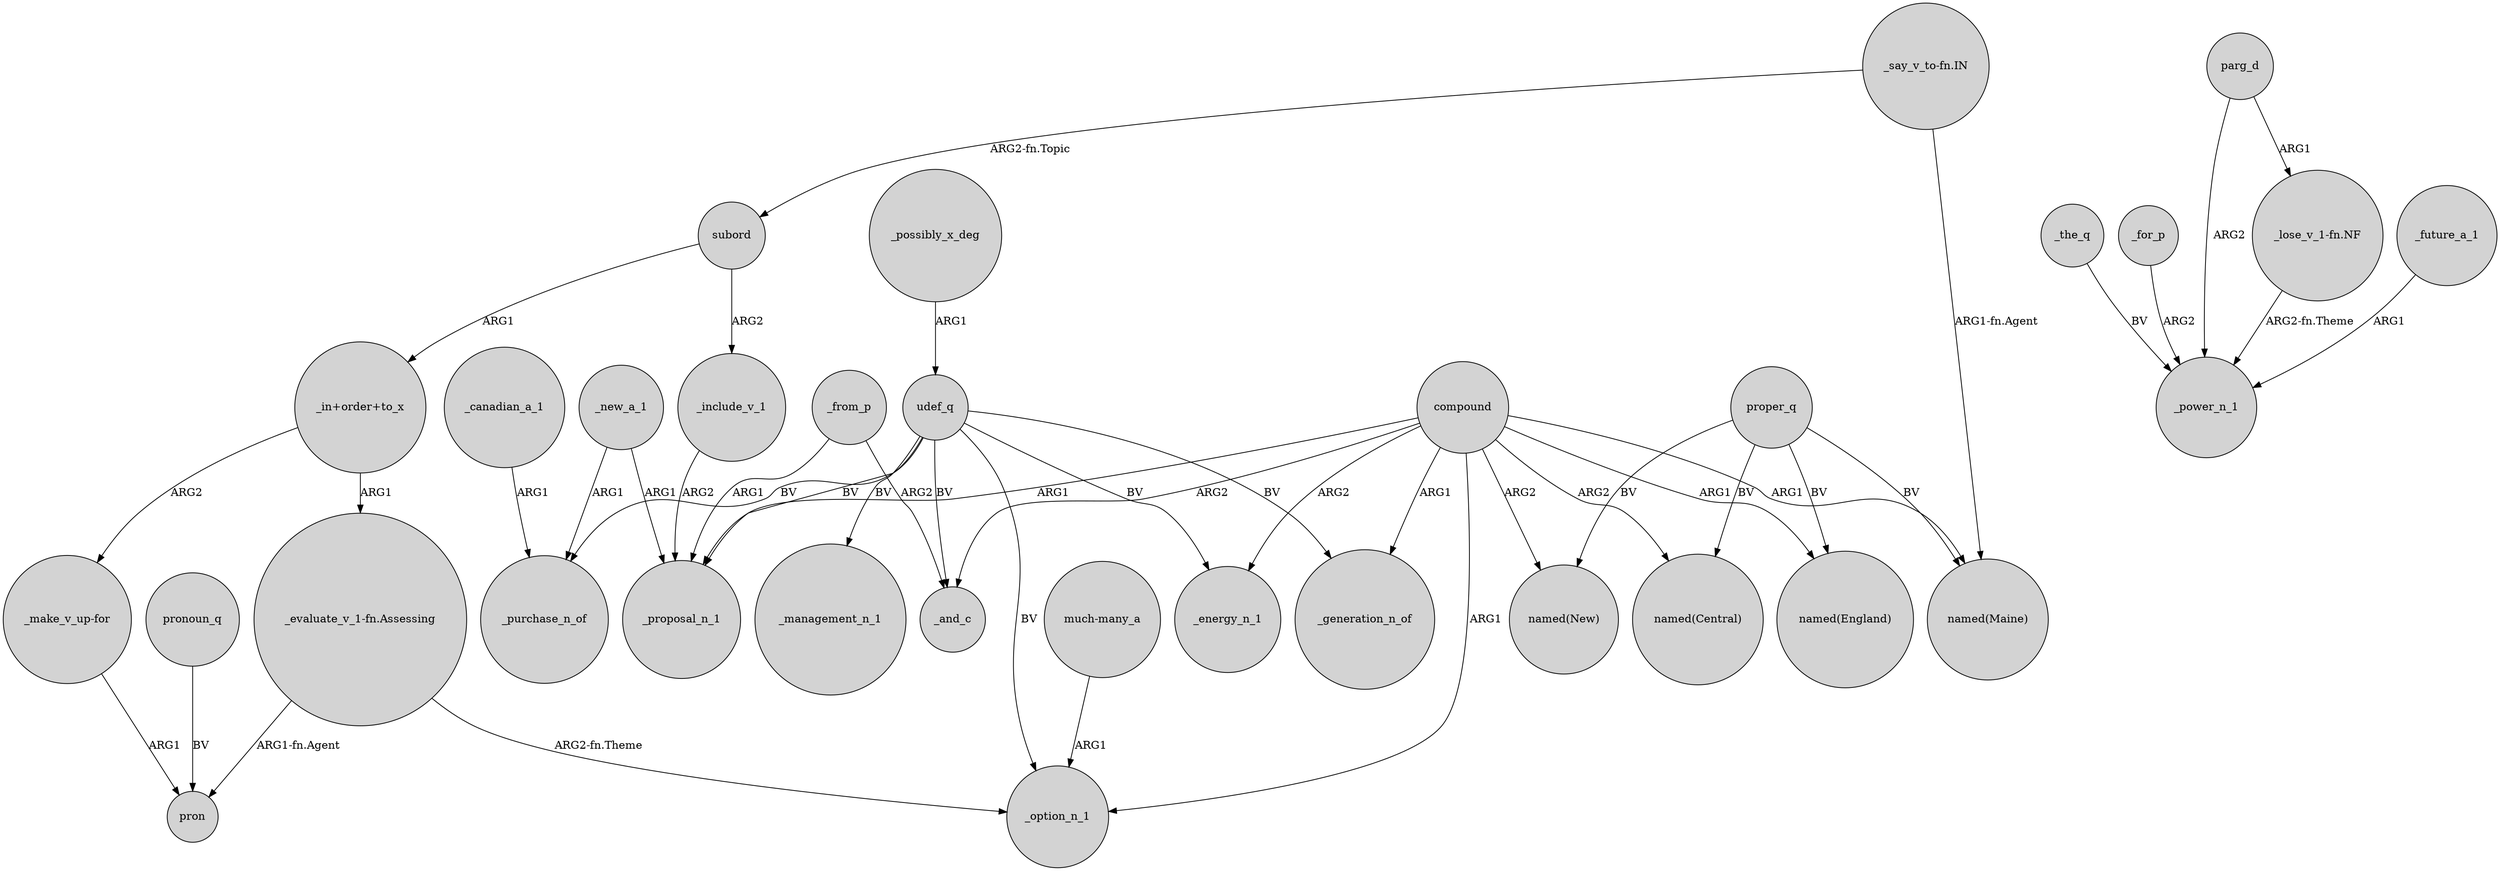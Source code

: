 digraph {
	node [shape=circle style=filled]
	_possibly_x_deg -> udef_q [label=ARG1]
	_new_a_1 -> _purchase_n_of [label=ARG1]
	udef_q -> _energy_n_1 [label=BV]
	"_in+order+to_x" -> "_make_v_up-for" [label=ARG2]
	_the_q -> _power_n_1 [label=BV]
	compound -> "named(New)" [label=ARG2]
	udef_q -> _option_n_1 [label=BV]
	subord -> "_in+order+to_x" [label=ARG1]
	compound -> "named(Central)" [label=ARG2]
	proper_q -> "named(New)" [label=BV]
	"_in+order+to_x" -> "_evaluate_v_1-fn.Assessing" [label=ARG1]
	udef_q -> _proposal_n_1 [label=BV]
	proper_q -> "named(England)" [label=BV]
	compound -> _option_n_1 [label=ARG1]
	udef_q -> _management_n_1 [label=BV]
	_include_v_1 -> _proposal_n_1 [label=ARG2]
	_from_p -> _proposal_n_1 [label=ARG1]
	compound -> _energy_n_1 [label=ARG2]
	proper_q -> "named(Maine)" [label=BV]
	"_evaluate_v_1-fn.Assessing" -> _option_n_1 [label="ARG2-fn.Theme"]
	_for_p -> _power_n_1 [label=ARG2]
	pronoun_q -> pron [label=BV]
	_new_a_1 -> _proposal_n_1 [label=ARG1]
	compound -> _and_c [label=ARG2]
	proper_q -> "named(Central)" [label=BV]
	subord -> _include_v_1 [label=ARG2]
	"_say_v_to-fn.IN" -> subord [label="ARG2-fn.Topic"]
	parg_d -> "_lose_v_1-fn.NF" [label=ARG1]
	"much-many_a" -> _option_n_1 [label=ARG1]
	udef_q -> _generation_n_of [label=BV]
	compound -> "named(England)" [label=ARG1]
	"_evaluate_v_1-fn.Assessing" -> pron [label="ARG1-fn.Agent"]
	_canadian_a_1 -> _purchase_n_of [label=ARG1]
	compound -> "named(Maine)" [label=ARG1]
	"_say_v_to-fn.IN" -> "named(Maine)" [label="ARG1-fn.Agent"]
	compound -> _proposal_n_1 [label=ARG1]
	"_make_v_up-for" -> pron [label=ARG1]
	compound -> _generation_n_of [label=ARG1]
	"_lose_v_1-fn.NF" -> _power_n_1 [label="ARG2-fn.Theme"]
	udef_q -> _and_c [label=BV]
	_from_p -> _and_c [label=ARG2]
	_future_a_1 -> _power_n_1 [label=ARG1]
	udef_q -> _purchase_n_of [label=BV]
	parg_d -> _power_n_1 [label=ARG2]
}
